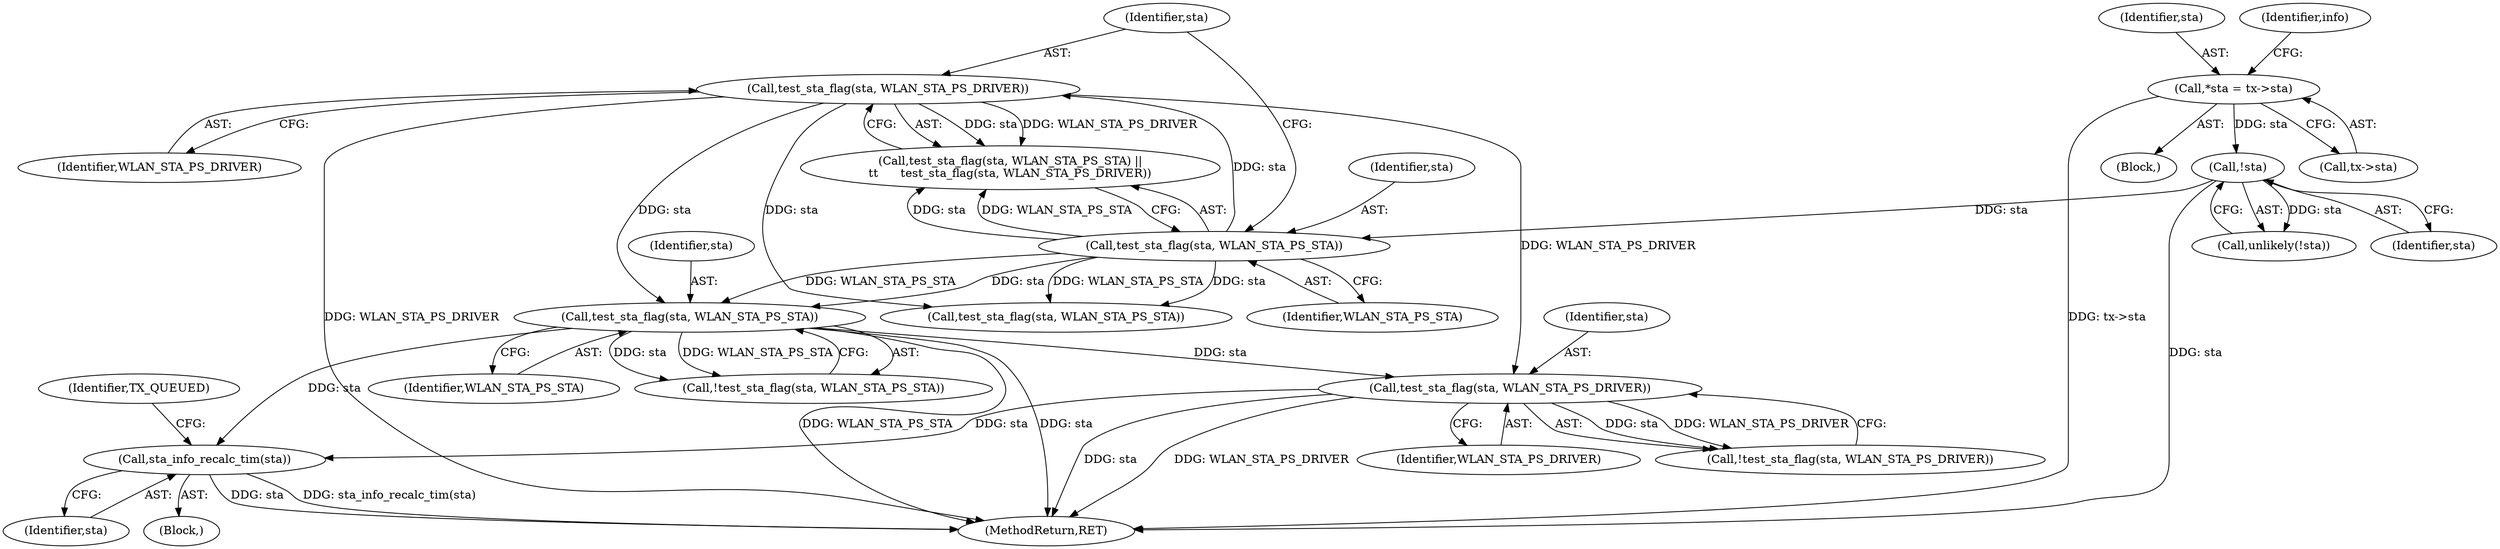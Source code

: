 digraph "0_linux_1d147bfa64293b2723c4fec50922168658e613ba_1@pointer" {
"1000311" [label="(Call,sta_info_recalc_tim(sta))"];
"1000195" [label="(Call,test_sta_flag(sta, WLAN_STA_PS_DRIVER))"];
"1000191" [label="(Call,test_sta_flag(sta, WLAN_STA_PS_STA))"];
"1000138" [label="(Call,test_sta_flag(sta, WLAN_STA_PS_DRIVER))"];
"1000135" [label="(Call,test_sta_flag(sta, WLAN_STA_PS_STA))"];
"1000127" [label="(Call,!sta)"];
"1000107" [label="(Call,*sta = tx->sta)"];
"1000197" [label="(Identifier,WLAN_STA_PS_DRIVER)"];
"1000139" [label="(Identifier,sta)"];
"1000126" [label="(Call,unlikely(!sta))"];
"1000196" [label="(Identifier,sta)"];
"1000128" [label="(Identifier,sta)"];
"1000311" [label="(Call,sta_info_recalc_tim(sta))"];
"1000314" [label="(Identifier,TX_QUEUED)"];
"1000191" [label="(Call,test_sta_flag(sta, WLAN_STA_PS_STA))"];
"1000334" [label="(MethodReturn,RET)"];
"1000137" [label="(Identifier,WLAN_STA_PS_STA)"];
"1000194" [label="(Call,!test_sta_flag(sta, WLAN_STA_PS_DRIVER))"];
"1000109" [label="(Call,tx->sta)"];
"1000140" [label="(Identifier,WLAN_STA_PS_DRIVER)"];
"1000190" [label="(Call,!test_sta_flag(sta, WLAN_STA_PS_STA))"];
"1000136" [label="(Identifier,sta)"];
"1000138" [label="(Call,test_sta_flag(sta, WLAN_STA_PS_DRIVER))"];
"1000135" [label="(Call,test_sta_flag(sta, WLAN_STA_PS_STA))"];
"1000147" [label="(Block,)"];
"1000108" [label="(Identifier,sta)"];
"1000312" [label="(Identifier,sta)"];
"1000107" [label="(Call,*sta = tx->sta)"];
"1000127" [label="(Call,!sta)"];
"1000195" [label="(Call,test_sta_flag(sta, WLAN_STA_PS_DRIVER))"];
"1000134" [label="(Call,test_sta_flag(sta, WLAN_STA_PS_STA) ||\n\t\t      test_sta_flag(sta, WLAN_STA_PS_DRIVER))"];
"1000192" [label="(Identifier,sta)"];
"1000114" [label="(Identifier,info)"];
"1000105" [label="(Block,)"];
"1000193" [label="(Identifier,WLAN_STA_PS_STA)"];
"1000318" [label="(Call,test_sta_flag(sta, WLAN_STA_PS_STA))"];
"1000311" -> "1000147"  [label="AST: "];
"1000311" -> "1000312"  [label="CFG: "];
"1000312" -> "1000311"  [label="AST: "];
"1000314" -> "1000311"  [label="CFG: "];
"1000311" -> "1000334"  [label="DDG: sta"];
"1000311" -> "1000334"  [label="DDG: sta_info_recalc_tim(sta)"];
"1000195" -> "1000311"  [label="DDG: sta"];
"1000191" -> "1000311"  [label="DDG: sta"];
"1000195" -> "1000194"  [label="AST: "];
"1000195" -> "1000197"  [label="CFG: "];
"1000196" -> "1000195"  [label="AST: "];
"1000197" -> "1000195"  [label="AST: "];
"1000194" -> "1000195"  [label="CFG: "];
"1000195" -> "1000334"  [label="DDG: WLAN_STA_PS_DRIVER"];
"1000195" -> "1000334"  [label="DDG: sta"];
"1000195" -> "1000194"  [label="DDG: sta"];
"1000195" -> "1000194"  [label="DDG: WLAN_STA_PS_DRIVER"];
"1000191" -> "1000195"  [label="DDG: sta"];
"1000138" -> "1000195"  [label="DDG: WLAN_STA_PS_DRIVER"];
"1000191" -> "1000190"  [label="AST: "];
"1000191" -> "1000193"  [label="CFG: "];
"1000192" -> "1000191"  [label="AST: "];
"1000193" -> "1000191"  [label="AST: "];
"1000190" -> "1000191"  [label="CFG: "];
"1000191" -> "1000334"  [label="DDG: WLAN_STA_PS_STA"];
"1000191" -> "1000334"  [label="DDG: sta"];
"1000191" -> "1000190"  [label="DDG: sta"];
"1000191" -> "1000190"  [label="DDG: WLAN_STA_PS_STA"];
"1000138" -> "1000191"  [label="DDG: sta"];
"1000135" -> "1000191"  [label="DDG: sta"];
"1000135" -> "1000191"  [label="DDG: WLAN_STA_PS_STA"];
"1000138" -> "1000134"  [label="AST: "];
"1000138" -> "1000140"  [label="CFG: "];
"1000139" -> "1000138"  [label="AST: "];
"1000140" -> "1000138"  [label="AST: "];
"1000134" -> "1000138"  [label="CFG: "];
"1000138" -> "1000334"  [label="DDG: WLAN_STA_PS_DRIVER"];
"1000138" -> "1000134"  [label="DDG: sta"];
"1000138" -> "1000134"  [label="DDG: WLAN_STA_PS_DRIVER"];
"1000135" -> "1000138"  [label="DDG: sta"];
"1000138" -> "1000318"  [label="DDG: sta"];
"1000135" -> "1000134"  [label="AST: "];
"1000135" -> "1000137"  [label="CFG: "];
"1000136" -> "1000135"  [label="AST: "];
"1000137" -> "1000135"  [label="AST: "];
"1000139" -> "1000135"  [label="CFG: "];
"1000134" -> "1000135"  [label="CFG: "];
"1000135" -> "1000134"  [label="DDG: sta"];
"1000135" -> "1000134"  [label="DDG: WLAN_STA_PS_STA"];
"1000127" -> "1000135"  [label="DDG: sta"];
"1000135" -> "1000318"  [label="DDG: sta"];
"1000135" -> "1000318"  [label="DDG: WLAN_STA_PS_STA"];
"1000127" -> "1000126"  [label="AST: "];
"1000127" -> "1000128"  [label="CFG: "];
"1000128" -> "1000127"  [label="AST: "];
"1000126" -> "1000127"  [label="CFG: "];
"1000127" -> "1000334"  [label="DDG: sta"];
"1000127" -> "1000126"  [label="DDG: sta"];
"1000107" -> "1000127"  [label="DDG: sta"];
"1000107" -> "1000105"  [label="AST: "];
"1000107" -> "1000109"  [label="CFG: "];
"1000108" -> "1000107"  [label="AST: "];
"1000109" -> "1000107"  [label="AST: "];
"1000114" -> "1000107"  [label="CFG: "];
"1000107" -> "1000334"  [label="DDG: tx->sta"];
}
